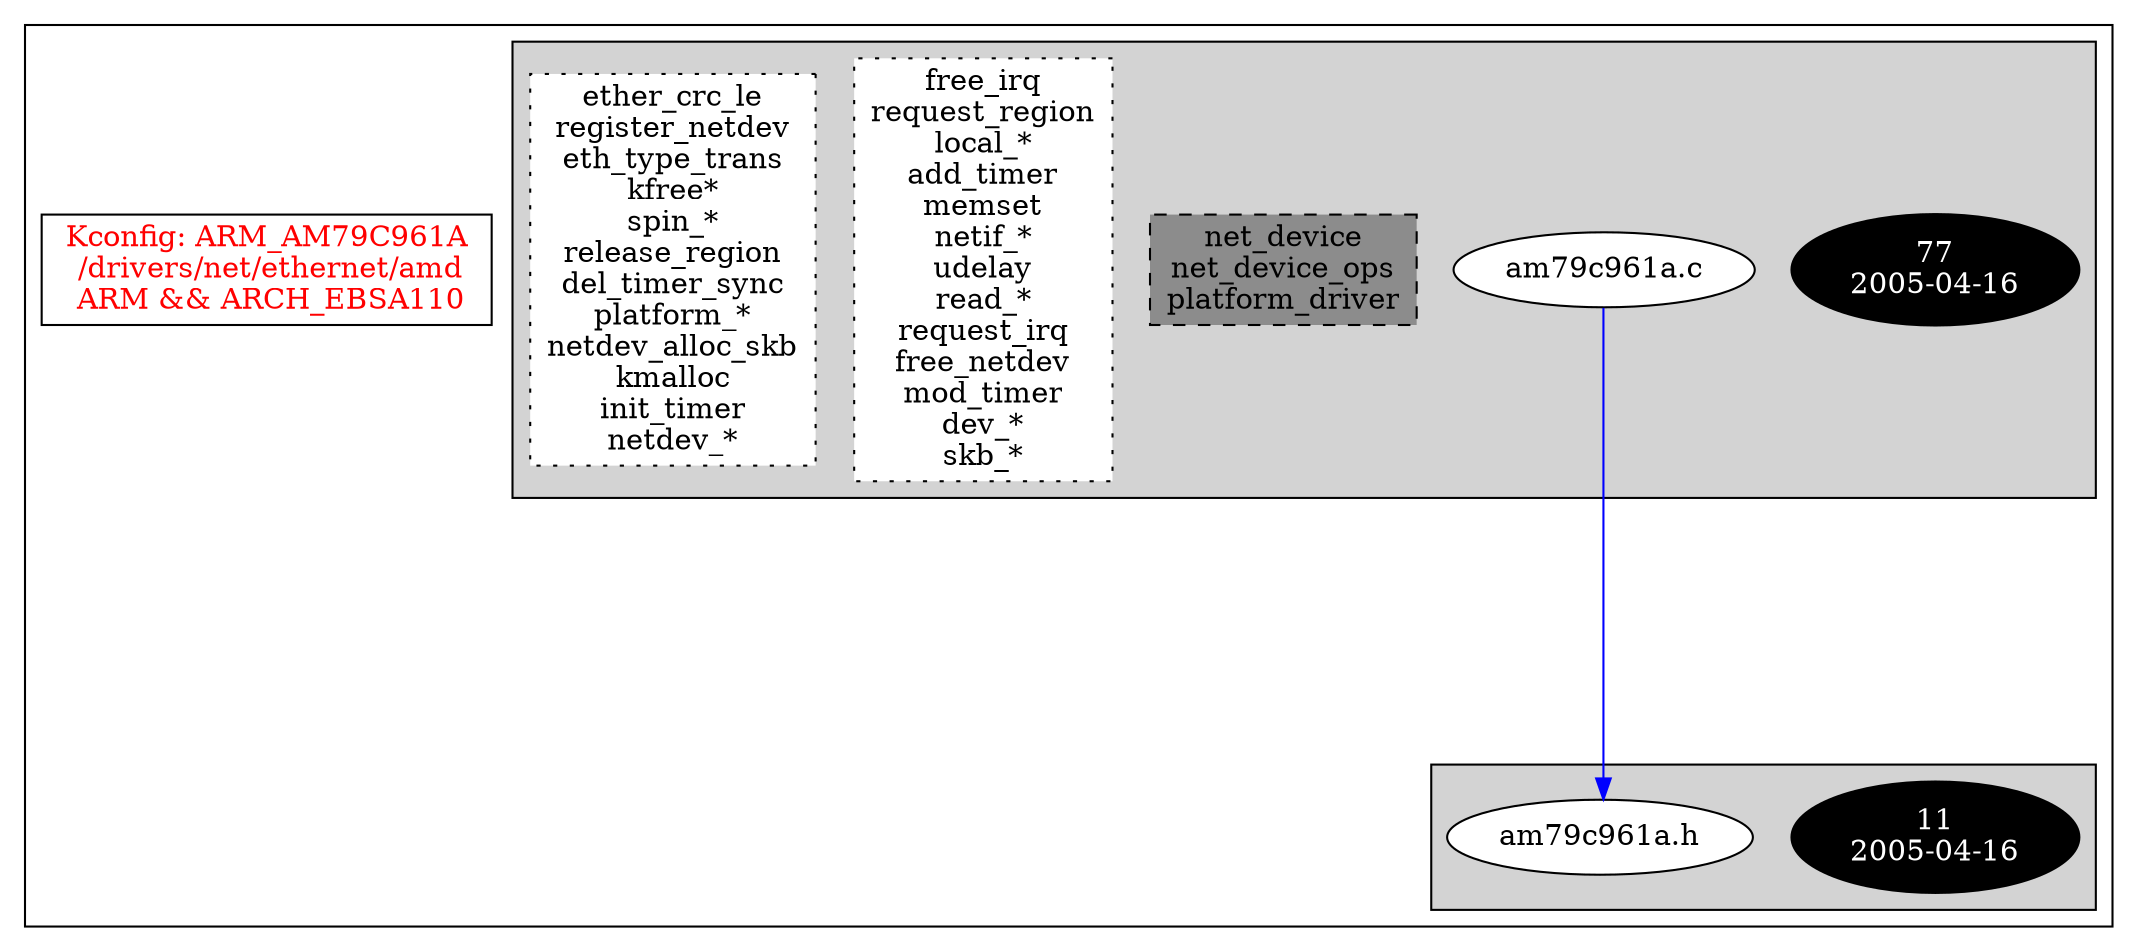 digraph Driver {
	ranksep=2;
	splines=ortho;
	//Symbol: ARM_AM79C961A
	subgraph "cluster_ARM_AM79C961A"{
		subgraph "cluster_am79c961a.h" {
			style=filled
			"commit_am79c961a.h" [style=filled, fillcolor=black, fontcolor=white, label="11\n2005-04-16"];
			"am79c961a.h" [style=filled, fillcolor=white, fontcolor=black, label="am79c961a.h\n"];
		}
		subgraph "cluster_am79c961a.c" {
			style=filled
			"commit_am79c961a.c" [style=filled, fillcolor=black, fontcolor=white, label="77\n2005-04-16"];
			"am79c961a.c" [style=filled, fillcolor=white, fontcolor=black, label="am79c961a.c\n"];
			"structs-am79c961a.c" [style="filled,dashed" shape=box, fillcolor=grey55, fontcolor=black, label="net_device\nnet_device_ops\nplatform_driver\n"];
			"funccall2-am79c961a.c" [style="filled,dotted" shape=box, fillcolor=white, fontcolor=black, label="free_irq\nrequest_region\nlocal_*\nadd_timer\nmemset\nnetif_*\nudelay\nread_*\nrequest_irq\nfree_netdev\nmod_timer\ndev_*\nskb_*\n"];
			"funccall1-am79c961a.c" [style="filled,dotted" shape=box, fillcolor=white, fontcolor=black, label="ether_crc_le\nregister_netdev\neth_type_trans\nkfree*\nspin_*\nrelease_region\ndel_timer_sync\nplatform_*\nnetdev_alloc_skb\nkmalloc\ninit_timer\nnetdev_*\n"];
		}
		"K:ARM_AM79C961A" [label="Kconfig: ARM_AM79C961A\n /drivers/net/ethernet/amd\n  ARM && ARCH_EBSA110 ", shape=box, fontcolor=red];
	}
"am79c961a.c" -> "am79c961a.h"[color=blue];
}

